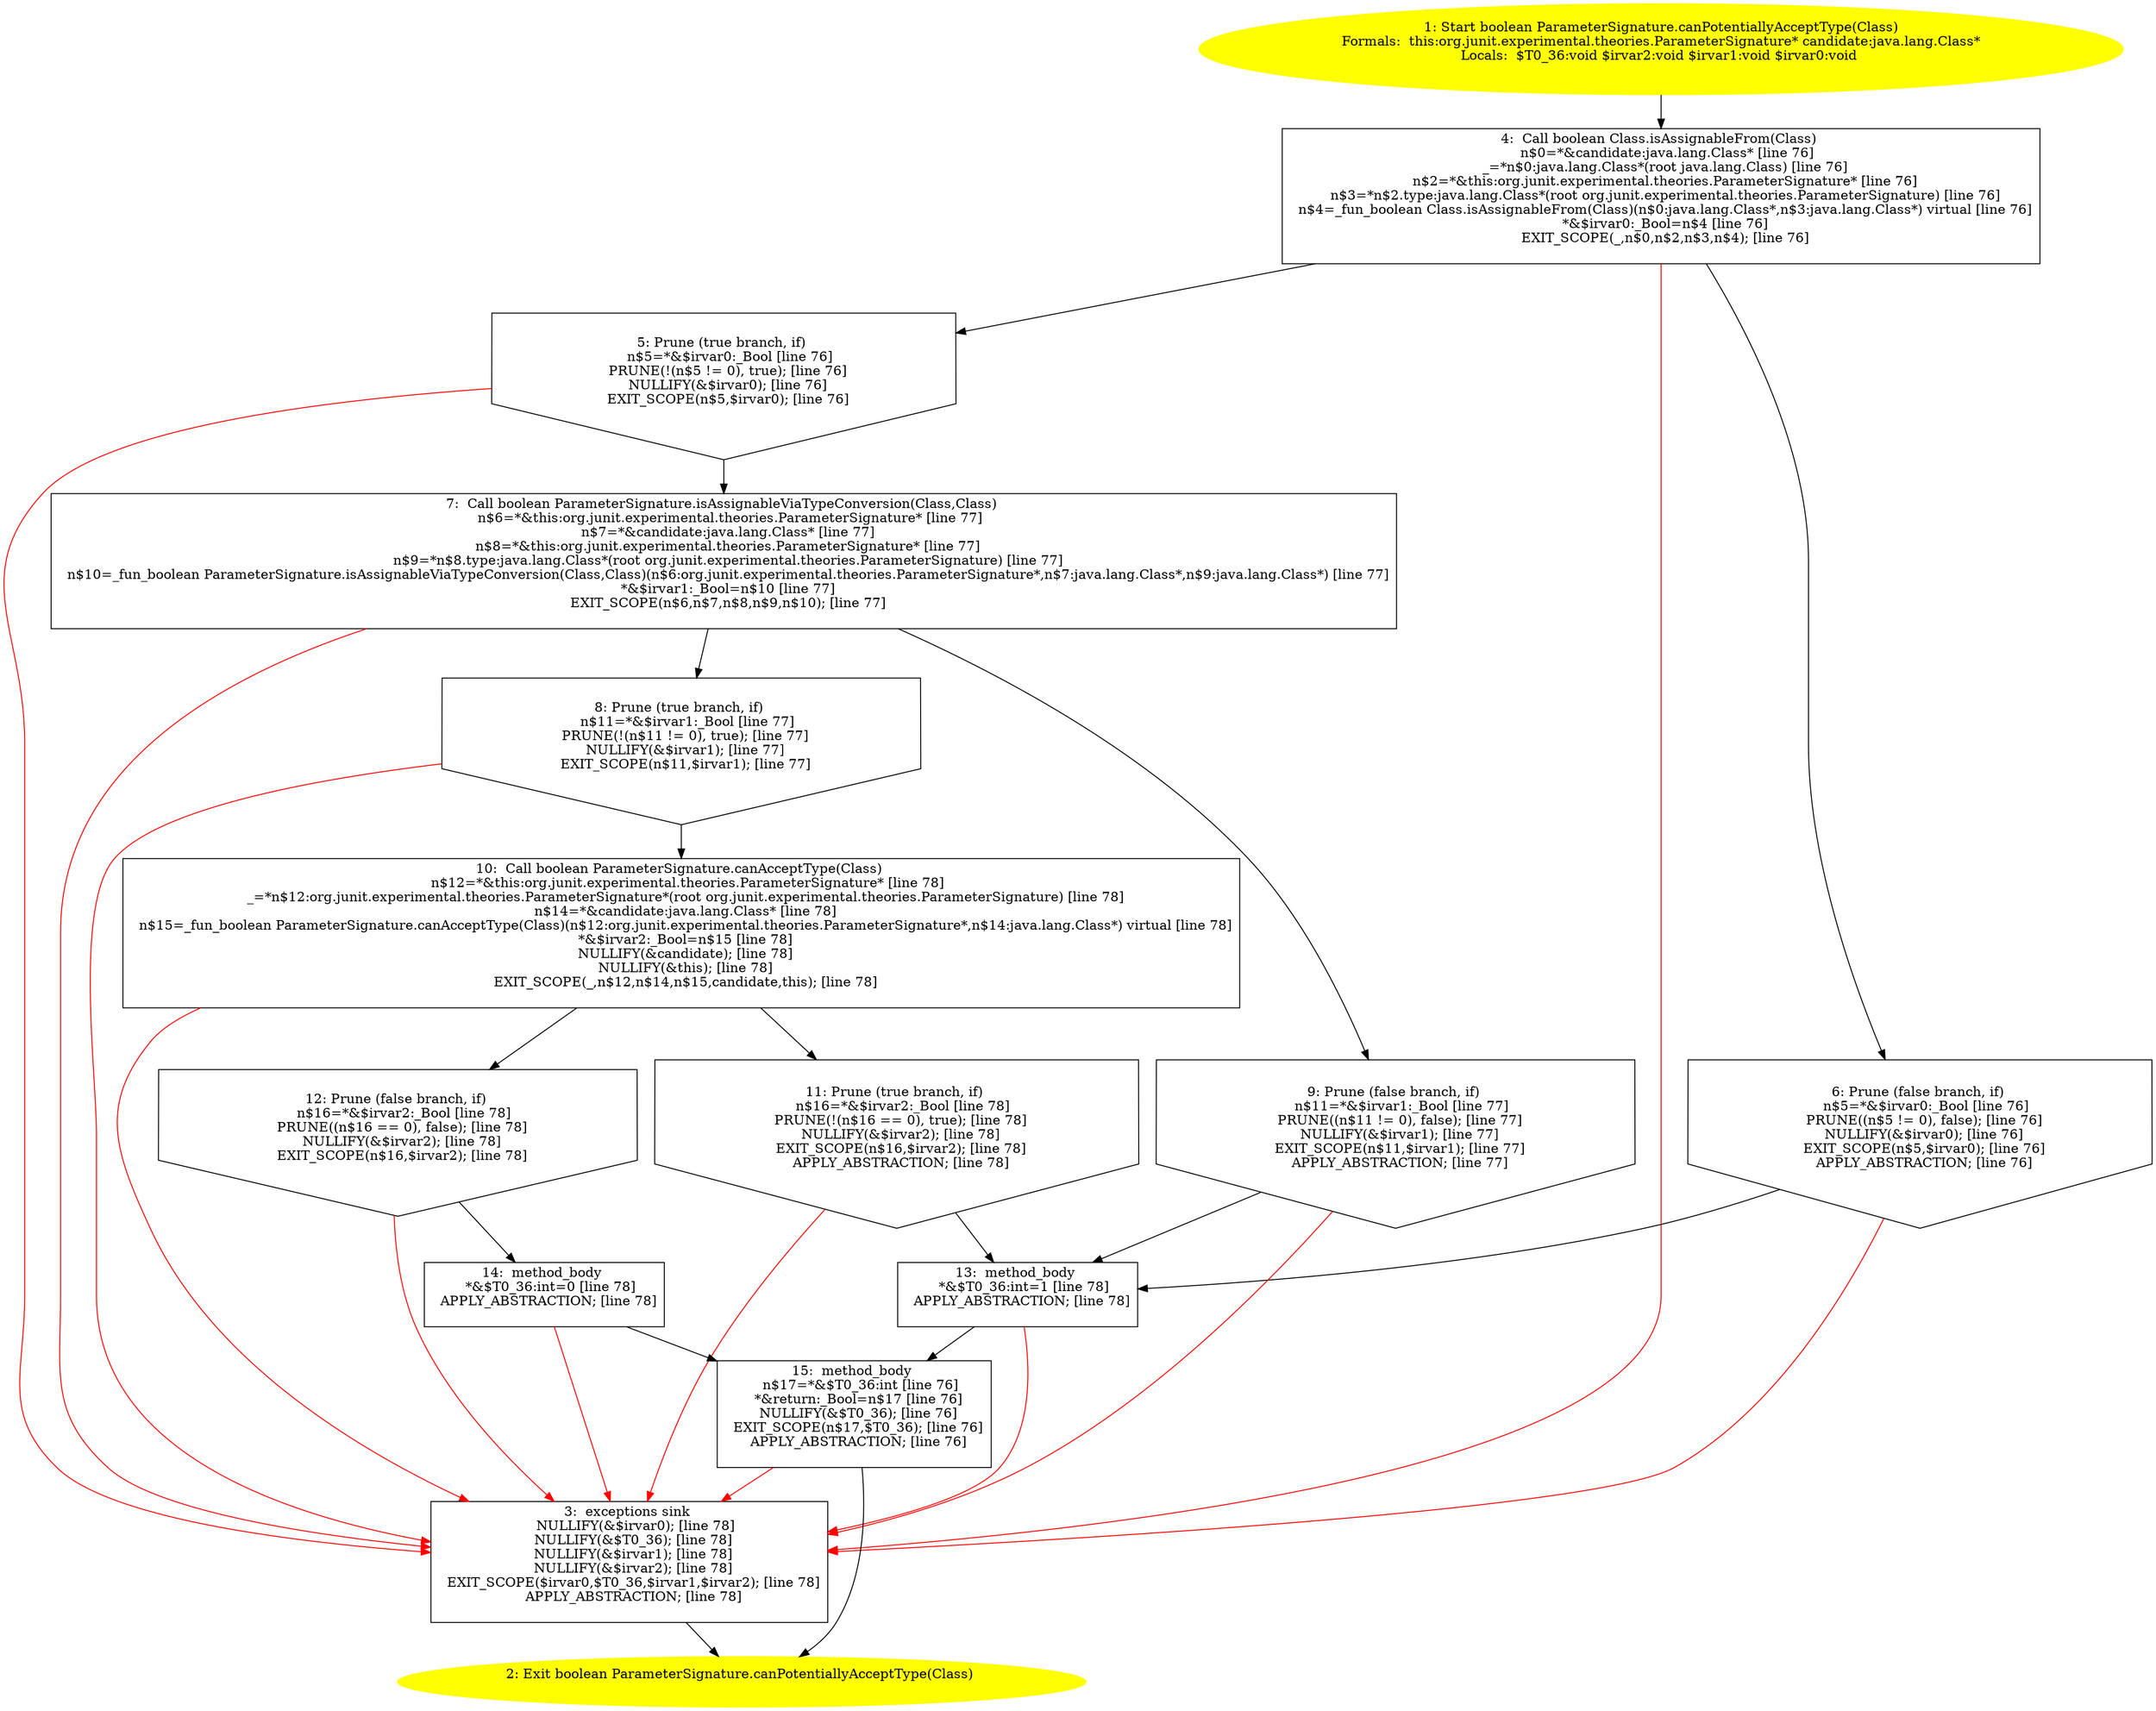 /* @generated */
digraph cfg {
"org.junit.experimental.theories.ParameterSignature.canPotentiallyAcceptType(java.lang.Class):boolean.fab6302a98cd316c3b63be5adcb54743_1" [label="1: Start boolean ParameterSignature.canPotentiallyAcceptType(Class)\nFormals:  this:org.junit.experimental.theories.ParameterSignature* candidate:java.lang.Class*\nLocals:  $T0_36:void $irvar2:void $irvar1:void $irvar0:void \n  " color=yellow style=filled]
	

	 "org.junit.experimental.theories.ParameterSignature.canPotentiallyAcceptType(java.lang.Class):boolean.fab6302a98cd316c3b63be5adcb54743_1" -> "org.junit.experimental.theories.ParameterSignature.canPotentiallyAcceptType(java.lang.Class):boolean.fab6302a98cd316c3b63be5adcb54743_4" ;
"org.junit.experimental.theories.ParameterSignature.canPotentiallyAcceptType(java.lang.Class):boolean.fab6302a98cd316c3b63be5adcb54743_2" [label="2: Exit boolean ParameterSignature.canPotentiallyAcceptType(Class) \n  " color=yellow style=filled]
	

"org.junit.experimental.theories.ParameterSignature.canPotentiallyAcceptType(java.lang.Class):boolean.fab6302a98cd316c3b63be5adcb54743_3" [label="3:  exceptions sink \n   NULLIFY(&$irvar0); [line 78]\n  NULLIFY(&$T0_36); [line 78]\n  NULLIFY(&$irvar1); [line 78]\n  NULLIFY(&$irvar2); [line 78]\n  EXIT_SCOPE($irvar0,$T0_36,$irvar1,$irvar2); [line 78]\n  APPLY_ABSTRACTION; [line 78]\n " shape="box"]
	

	 "org.junit.experimental.theories.ParameterSignature.canPotentiallyAcceptType(java.lang.Class):boolean.fab6302a98cd316c3b63be5adcb54743_3" -> "org.junit.experimental.theories.ParameterSignature.canPotentiallyAcceptType(java.lang.Class):boolean.fab6302a98cd316c3b63be5adcb54743_2" ;
"org.junit.experimental.theories.ParameterSignature.canPotentiallyAcceptType(java.lang.Class):boolean.fab6302a98cd316c3b63be5adcb54743_4" [label="4:  Call boolean Class.isAssignableFrom(Class) \n   n$0=*&candidate:java.lang.Class* [line 76]\n  _=*n$0:java.lang.Class*(root java.lang.Class) [line 76]\n  n$2=*&this:org.junit.experimental.theories.ParameterSignature* [line 76]\n  n$3=*n$2.type:java.lang.Class*(root org.junit.experimental.theories.ParameterSignature) [line 76]\n  n$4=_fun_boolean Class.isAssignableFrom(Class)(n$0:java.lang.Class*,n$3:java.lang.Class*) virtual [line 76]\n  *&$irvar0:_Bool=n$4 [line 76]\n  EXIT_SCOPE(_,n$0,n$2,n$3,n$4); [line 76]\n " shape="box"]
	

	 "org.junit.experimental.theories.ParameterSignature.canPotentiallyAcceptType(java.lang.Class):boolean.fab6302a98cd316c3b63be5adcb54743_4" -> "org.junit.experimental.theories.ParameterSignature.canPotentiallyAcceptType(java.lang.Class):boolean.fab6302a98cd316c3b63be5adcb54743_5" ;
	 "org.junit.experimental.theories.ParameterSignature.canPotentiallyAcceptType(java.lang.Class):boolean.fab6302a98cd316c3b63be5adcb54743_4" -> "org.junit.experimental.theories.ParameterSignature.canPotentiallyAcceptType(java.lang.Class):boolean.fab6302a98cd316c3b63be5adcb54743_6" ;
	 "org.junit.experimental.theories.ParameterSignature.canPotentiallyAcceptType(java.lang.Class):boolean.fab6302a98cd316c3b63be5adcb54743_4" -> "org.junit.experimental.theories.ParameterSignature.canPotentiallyAcceptType(java.lang.Class):boolean.fab6302a98cd316c3b63be5adcb54743_3" [color="red" ];
"org.junit.experimental.theories.ParameterSignature.canPotentiallyAcceptType(java.lang.Class):boolean.fab6302a98cd316c3b63be5adcb54743_5" [label="5: Prune (true branch, if) \n   n$5=*&$irvar0:_Bool [line 76]\n  PRUNE(!(n$5 != 0), true); [line 76]\n  NULLIFY(&$irvar0); [line 76]\n  EXIT_SCOPE(n$5,$irvar0); [line 76]\n " shape="invhouse"]
	

	 "org.junit.experimental.theories.ParameterSignature.canPotentiallyAcceptType(java.lang.Class):boolean.fab6302a98cd316c3b63be5adcb54743_5" -> "org.junit.experimental.theories.ParameterSignature.canPotentiallyAcceptType(java.lang.Class):boolean.fab6302a98cd316c3b63be5adcb54743_7" ;
	 "org.junit.experimental.theories.ParameterSignature.canPotentiallyAcceptType(java.lang.Class):boolean.fab6302a98cd316c3b63be5adcb54743_5" -> "org.junit.experimental.theories.ParameterSignature.canPotentiallyAcceptType(java.lang.Class):boolean.fab6302a98cd316c3b63be5adcb54743_3" [color="red" ];
"org.junit.experimental.theories.ParameterSignature.canPotentiallyAcceptType(java.lang.Class):boolean.fab6302a98cd316c3b63be5adcb54743_6" [label="6: Prune (false branch, if) \n   n$5=*&$irvar0:_Bool [line 76]\n  PRUNE((n$5 != 0), false); [line 76]\n  NULLIFY(&$irvar0); [line 76]\n  EXIT_SCOPE(n$5,$irvar0); [line 76]\n  APPLY_ABSTRACTION; [line 76]\n " shape="invhouse"]
	

	 "org.junit.experimental.theories.ParameterSignature.canPotentiallyAcceptType(java.lang.Class):boolean.fab6302a98cd316c3b63be5adcb54743_6" -> "org.junit.experimental.theories.ParameterSignature.canPotentiallyAcceptType(java.lang.Class):boolean.fab6302a98cd316c3b63be5adcb54743_13" ;
	 "org.junit.experimental.theories.ParameterSignature.canPotentiallyAcceptType(java.lang.Class):boolean.fab6302a98cd316c3b63be5adcb54743_6" -> "org.junit.experimental.theories.ParameterSignature.canPotentiallyAcceptType(java.lang.Class):boolean.fab6302a98cd316c3b63be5adcb54743_3" [color="red" ];
"org.junit.experimental.theories.ParameterSignature.canPotentiallyAcceptType(java.lang.Class):boolean.fab6302a98cd316c3b63be5adcb54743_7" [label="7:  Call boolean ParameterSignature.isAssignableViaTypeConversion(Class,Class) \n   n$6=*&this:org.junit.experimental.theories.ParameterSignature* [line 77]\n  n$7=*&candidate:java.lang.Class* [line 77]\n  n$8=*&this:org.junit.experimental.theories.ParameterSignature* [line 77]\n  n$9=*n$8.type:java.lang.Class*(root org.junit.experimental.theories.ParameterSignature) [line 77]\n  n$10=_fun_boolean ParameterSignature.isAssignableViaTypeConversion(Class,Class)(n$6:org.junit.experimental.theories.ParameterSignature*,n$7:java.lang.Class*,n$9:java.lang.Class*) [line 77]\n  *&$irvar1:_Bool=n$10 [line 77]\n  EXIT_SCOPE(n$6,n$7,n$8,n$9,n$10); [line 77]\n " shape="box"]
	

	 "org.junit.experimental.theories.ParameterSignature.canPotentiallyAcceptType(java.lang.Class):boolean.fab6302a98cd316c3b63be5adcb54743_7" -> "org.junit.experimental.theories.ParameterSignature.canPotentiallyAcceptType(java.lang.Class):boolean.fab6302a98cd316c3b63be5adcb54743_8" ;
	 "org.junit.experimental.theories.ParameterSignature.canPotentiallyAcceptType(java.lang.Class):boolean.fab6302a98cd316c3b63be5adcb54743_7" -> "org.junit.experimental.theories.ParameterSignature.canPotentiallyAcceptType(java.lang.Class):boolean.fab6302a98cd316c3b63be5adcb54743_9" ;
	 "org.junit.experimental.theories.ParameterSignature.canPotentiallyAcceptType(java.lang.Class):boolean.fab6302a98cd316c3b63be5adcb54743_7" -> "org.junit.experimental.theories.ParameterSignature.canPotentiallyAcceptType(java.lang.Class):boolean.fab6302a98cd316c3b63be5adcb54743_3" [color="red" ];
"org.junit.experimental.theories.ParameterSignature.canPotentiallyAcceptType(java.lang.Class):boolean.fab6302a98cd316c3b63be5adcb54743_8" [label="8: Prune (true branch, if) \n   n$11=*&$irvar1:_Bool [line 77]\n  PRUNE(!(n$11 != 0), true); [line 77]\n  NULLIFY(&$irvar1); [line 77]\n  EXIT_SCOPE(n$11,$irvar1); [line 77]\n " shape="invhouse"]
	

	 "org.junit.experimental.theories.ParameterSignature.canPotentiallyAcceptType(java.lang.Class):boolean.fab6302a98cd316c3b63be5adcb54743_8" -> "org.junit.experimental.theories.ParameterSignature.canPotentiallyAcceptType(java.lang.Class):boolean.fab6302a98cd316c3b63be5adcb54743_10" ;
	 "org.junit.experimental.theories.ParameterSignature.canPotentiallyAcceptType(java.lang.Class):boolean.fab6302a98cd316c3b63be5adcb54743_8" -> "org.junit.experimental.theories.ParameterSignature.canPotentiallyAcceptType(java.lang.Class):boolean.fab6302a98cd316c3b63be5adcb54743_3" [color="red" ];
"org.junit.experimental.theories.ParameterSignature.canPotentiallyAcceptType(java.lang.Class):boolean.fab6302a98cd316c3b63be5adcb54743_9" [label="9: Prune (false branch, if) \n   n$11=*&$irvar1:_Bool [line 77]\n  PRUNE((n$11 != 0), false); [line 77]\n  NULLIFY(&$irvar1); [line 77]\n  EXIT_SCOPE(n$11,$irvar1); [line 77]\n  APPLY_ABSTRACTION; [line 77]\n " shape="invhouse"]
	

	 "org.junit.experimental.theories.ParameterSignature.canPotentiallyAcceptType(java.lang.Class):boolean.fab6302a98cd316c3b63be5adcb54743_9" -> "org.junit.experimental.theories.ParameterSignature.canPotentiallyAcceptType(java.lang.Class):boolean.fab6302a98cd316c3b63be5adcb54743_13" ;
	 "org.junit.experimental.theories.ParameterSignature.canPotentiallyAcceptType(java.lang.Class):boolean.fab6302a98cd316c3b63be5adcb54743_9" -> "org.junit.experimental.theories.ParameterSignature.canPotentiallyAcceptType(java.lang.Class):boolean.fab6302a98cd316c3b63be5adcb54743_3" [color="red" ];
"org.junit.experimental.theories.ParameterSignature.canPotentiallyAcceptType(java.lang.Class):boolean.fab6302a98cd316c3b63be5adcb54743_10" [label="10:  Call boolean ParameterSignature.canAcceptType(Class) \n   n$12=*&this:org.junit.experimental.theories.ParameterSignature* [line 78]\n  _=*n$12:org.junit.experimental.theories.ParameterSignature*(root org.junit.experimental.theories.ParameterSignature) [line 78]\n  n$14=*&candidate:java.lang.Class* [line 78]\n  n$15=_fun_boolean ParameterSignature.canAcceptType(Class)(n$12:org.junit.experimental.theories.ParameterSignature*,n$14:java.lang.Class*) virtual [line 78]\n  *&$irvar2:_Bool=n$15 [line 78]\n  NULLIFY(&candidate); [line 78]\n  NULLIFY(&this); [line 78]\n  EXIT_SCOPE(_,n$12,n$14,n$15,candidate,this); [line 78]\n " shape="box"]
	

	 "org.junit.experimental.theories.ParameterSignature.canPotentiallyAcceptType(java.lang.Class):boolean.fab6302a98cd316c3b63be5adcb54743_10" -> "org.junit.experimental.theories.ParameterSignature.canPotentiallyAcceptType(java.lang.Class):boolean.fab6302a98cd316c3b63be5adcb54743_11" ;
	 "org.junit.experimental.theories.ParameterSignature.canPotentiallyAcceptType(java.lang.Class):boolean.fab6302a98cd316c3b63be5adcb54743_10" -> "org.junit.experimental.theories.ParameterSignature.canPotentiallyAcceptType(java.lang.Class):boolean.fab6302a98cd316c3b63be5adcb54743_12" ;
	 "org.junit.experimental.theories.ParameterSignature.canPotentiallyAcceptType(java.lang.Class):boolean.fab6302a98cd316c3b63be5adcb54743_10" -> "org.junit.experimental.theories.ParameterSignature.canPotentiallyAcceptType(java.lang.Class):boolean.fab6302a98cd316c3b63be5adcb54743_3" [color="red" ];
"org.junit.experimental.theories.ParameterSignature.canPotentiallyAcceptType(java.lang.Class):boolean.fab6302a98cd316c3b63be5adcb54743_11" [label="11: Prune (true branch, if) \n   n$16=*&$irvar2:_Bool [line 78]\n  PRUNE(!(n$16 == 0), true); [line 78]\n  NULLIFY(&$irvar2); [line 78]\n  EXIT_SCOPE(n$16,$irvar2); [line 78]\n  APPLY_ABSTRACTION; [line 78]\n " shape="invhouse"]
	

	 "org.junit.experimental.theories.ParameterSignature.canPotentiallyAcceptType(java.lang.Class):boolean.fab6302a98cd316c3b63be5adcb54743_11" -> "org.junit.experimental.theories.ParameterSignature.canPotentiallyAcceptType(java.lang.Class):boolean.fab6302a98cd316c3b63be5adcb54743_13" ;
	 "org.junit.experimental.theories.ParameterSignature.canPotentiallyAcceptType(java.lang.Class):boolean.fab6302a98cd316c3b63be5adcb54743_11" -> "org.junit.experimental.theories.ParameterSignature.canPotentiallyAcceptType(java.lang.Class):boolean.fab6302a98cd316c3b63be5adcb54743_3" [color="red" ];
"org.junit.experimental.theories.ParameterSignature.canPotentiallyAcceptType(java.lang.Class):boolean.fab6302a98cd316c3b63be5adcb54743_12" [label="12: Prune (false branch, if) \n   n$16=*&$irvar2:_Bool [line 78]\n  PRUNE((n$16 == 0), false); [line 78]\n  NULLIFY(&$irvar2); [line 78]\n  EXIT_SCOPE(n$16,$irvar2); [line 78]\n " shape="invhouse"]
	

	 "org.junit.experimental.theories.ParameterSignature.canPotentiallyAcceptType(java.lang.Class):boolean.fab6302a98cd316c3b63be5adcb54743_12" -> "org.junit.experimental.theories.ParameterSignature.canPotentiallyAcceptType(java.lang.Class):boolean.fab6302a98cd316c3b63be5adcb54743_14" ;
	 "org.junit.experimental.theories.ParameterSignature.canPotentiallyAcceptType(java.lang.Class):boolean.fab6302a98cd316c3b63be5adcb54743_12" -> "org.junit.experimental.theories.ParameterSignature.canPotentiallyAcceptType(java.lang.Class):boolean.fab6302a98cd316c3b63be5adcb54743_3" [color="red" ];
"org.junit.experimental.theories.ParameterSignature.canPotentiallyAcceptType(java.lang.Class):boolean.fab6302a98cd316c3b63be5adcb54743_13" [label="13:  method_body \n   *&$T0_36:int=1 [line 78]\n  APPLY_ABSTRACTION; [line 78]\n " shape="box"]
	

	 "org.junit.experimental.theories.ParameterSignature.canPotentiallyAcceptType(java.lang.Class):boolean.fab6302a98cd316c3b63be5adcb54743_13" -> "org.junit.experimental.theories.ParameterSignature.canPotentiallyAcceptType(java.lang.Class):boolean.fab6302a98cd316c3b63be5adcb54743_15" ;
	 "org.junit.experimental.theories.ParameterSignature.canPotentiallyAcceptType(java.lang.Class):boolean.fab6302a98cd316c3b63be5adcb54743_13" -> "org.junit.experimental.theories.ParameterSignature.canPotentiallyAcceptType(java.lang.Class):boolean.fab6302a98cd316c3b63be5adcb54743_3" [color="red" ];
"org.junit.experimental.theories.ParameterSignature.canPotentiallyAcceptType(java.lang.Class):boolean.fab6302a98cd316c3b63be5adcb54743_14" [label="14:  method_body \n   *&$T0_36:int=0 [line 78]\n  APPLY_ABSTRACTION; [line 78]\n " shape="box"]
	

	 "org.junit.experimental.theories.ParameterSignature.canPotentiallyAcceptType(java.lang.Class):boolean.fab6302a98cd316c3b63be5adcb54743_14" -> "org.junit.experimental.theories.ParameterSignature.canPotentiallyAcceptType(java.lang.Class):boolean.fab6302a98cd316c3b63be5adcb54743_15" ;
	 "org.junit.experimental.theories.ParameterSignature.canPotentiallyAcceptType(java.lang.Class):boolean.fab6302a98cd316c3b63be5adcb54743_14" -> "org.junit.experimental.theories.ParameterSignature.canPotentiallyAcceptType(java.lang.Class):boolean.fab6302a98cd316c3b63be5adcb54743_3" [color="red" ];
"org.junit.experimental.theories.ParameterSignature.canPotentiallyAcceptType(java.lang.Class):boolean.fab6302a98cd316c3b63be5adcb54743_15" [label="15:  method_body \n   n$17=*&$T0_36:int [line 76]\n  *&return:_Bool=n$17 [line 76]\n  NULLIFY(&$T0_36); [line 76]\n  EXIT_SCOPE(n$17,$T0_36); [line 76]\n  APPLY_ABSTRACTION; [line 76]\n " shape="box"]
	

	 "org.junit.experimental.theories.ParameterSignature.canPotentiallyAcceptType(java.lang.Class):boolean.fab6302a98cd316c3b63be5adcb54743_15" -> "org.junit.experimental.theories.ParameterSignature.canPotentiallyAcceptType(java.lang.Class):boolean.fab6302a98cd316c3b63be5adcb54743_2" ;
	 "org.junit.experimental.theories.ParameterSignature.canPotentiallyAcceptType(java.lang.Class):boolean.fab6302a98cd316c3b63be5adcb54743_15" -> "org.junit.experimental.theories.ParameterSignature.canPotentiallyAcceptType(java.lang.Class):boolean.fab6302a98cd316c3b63be5adcb54743_3" [color="red" ];
}
